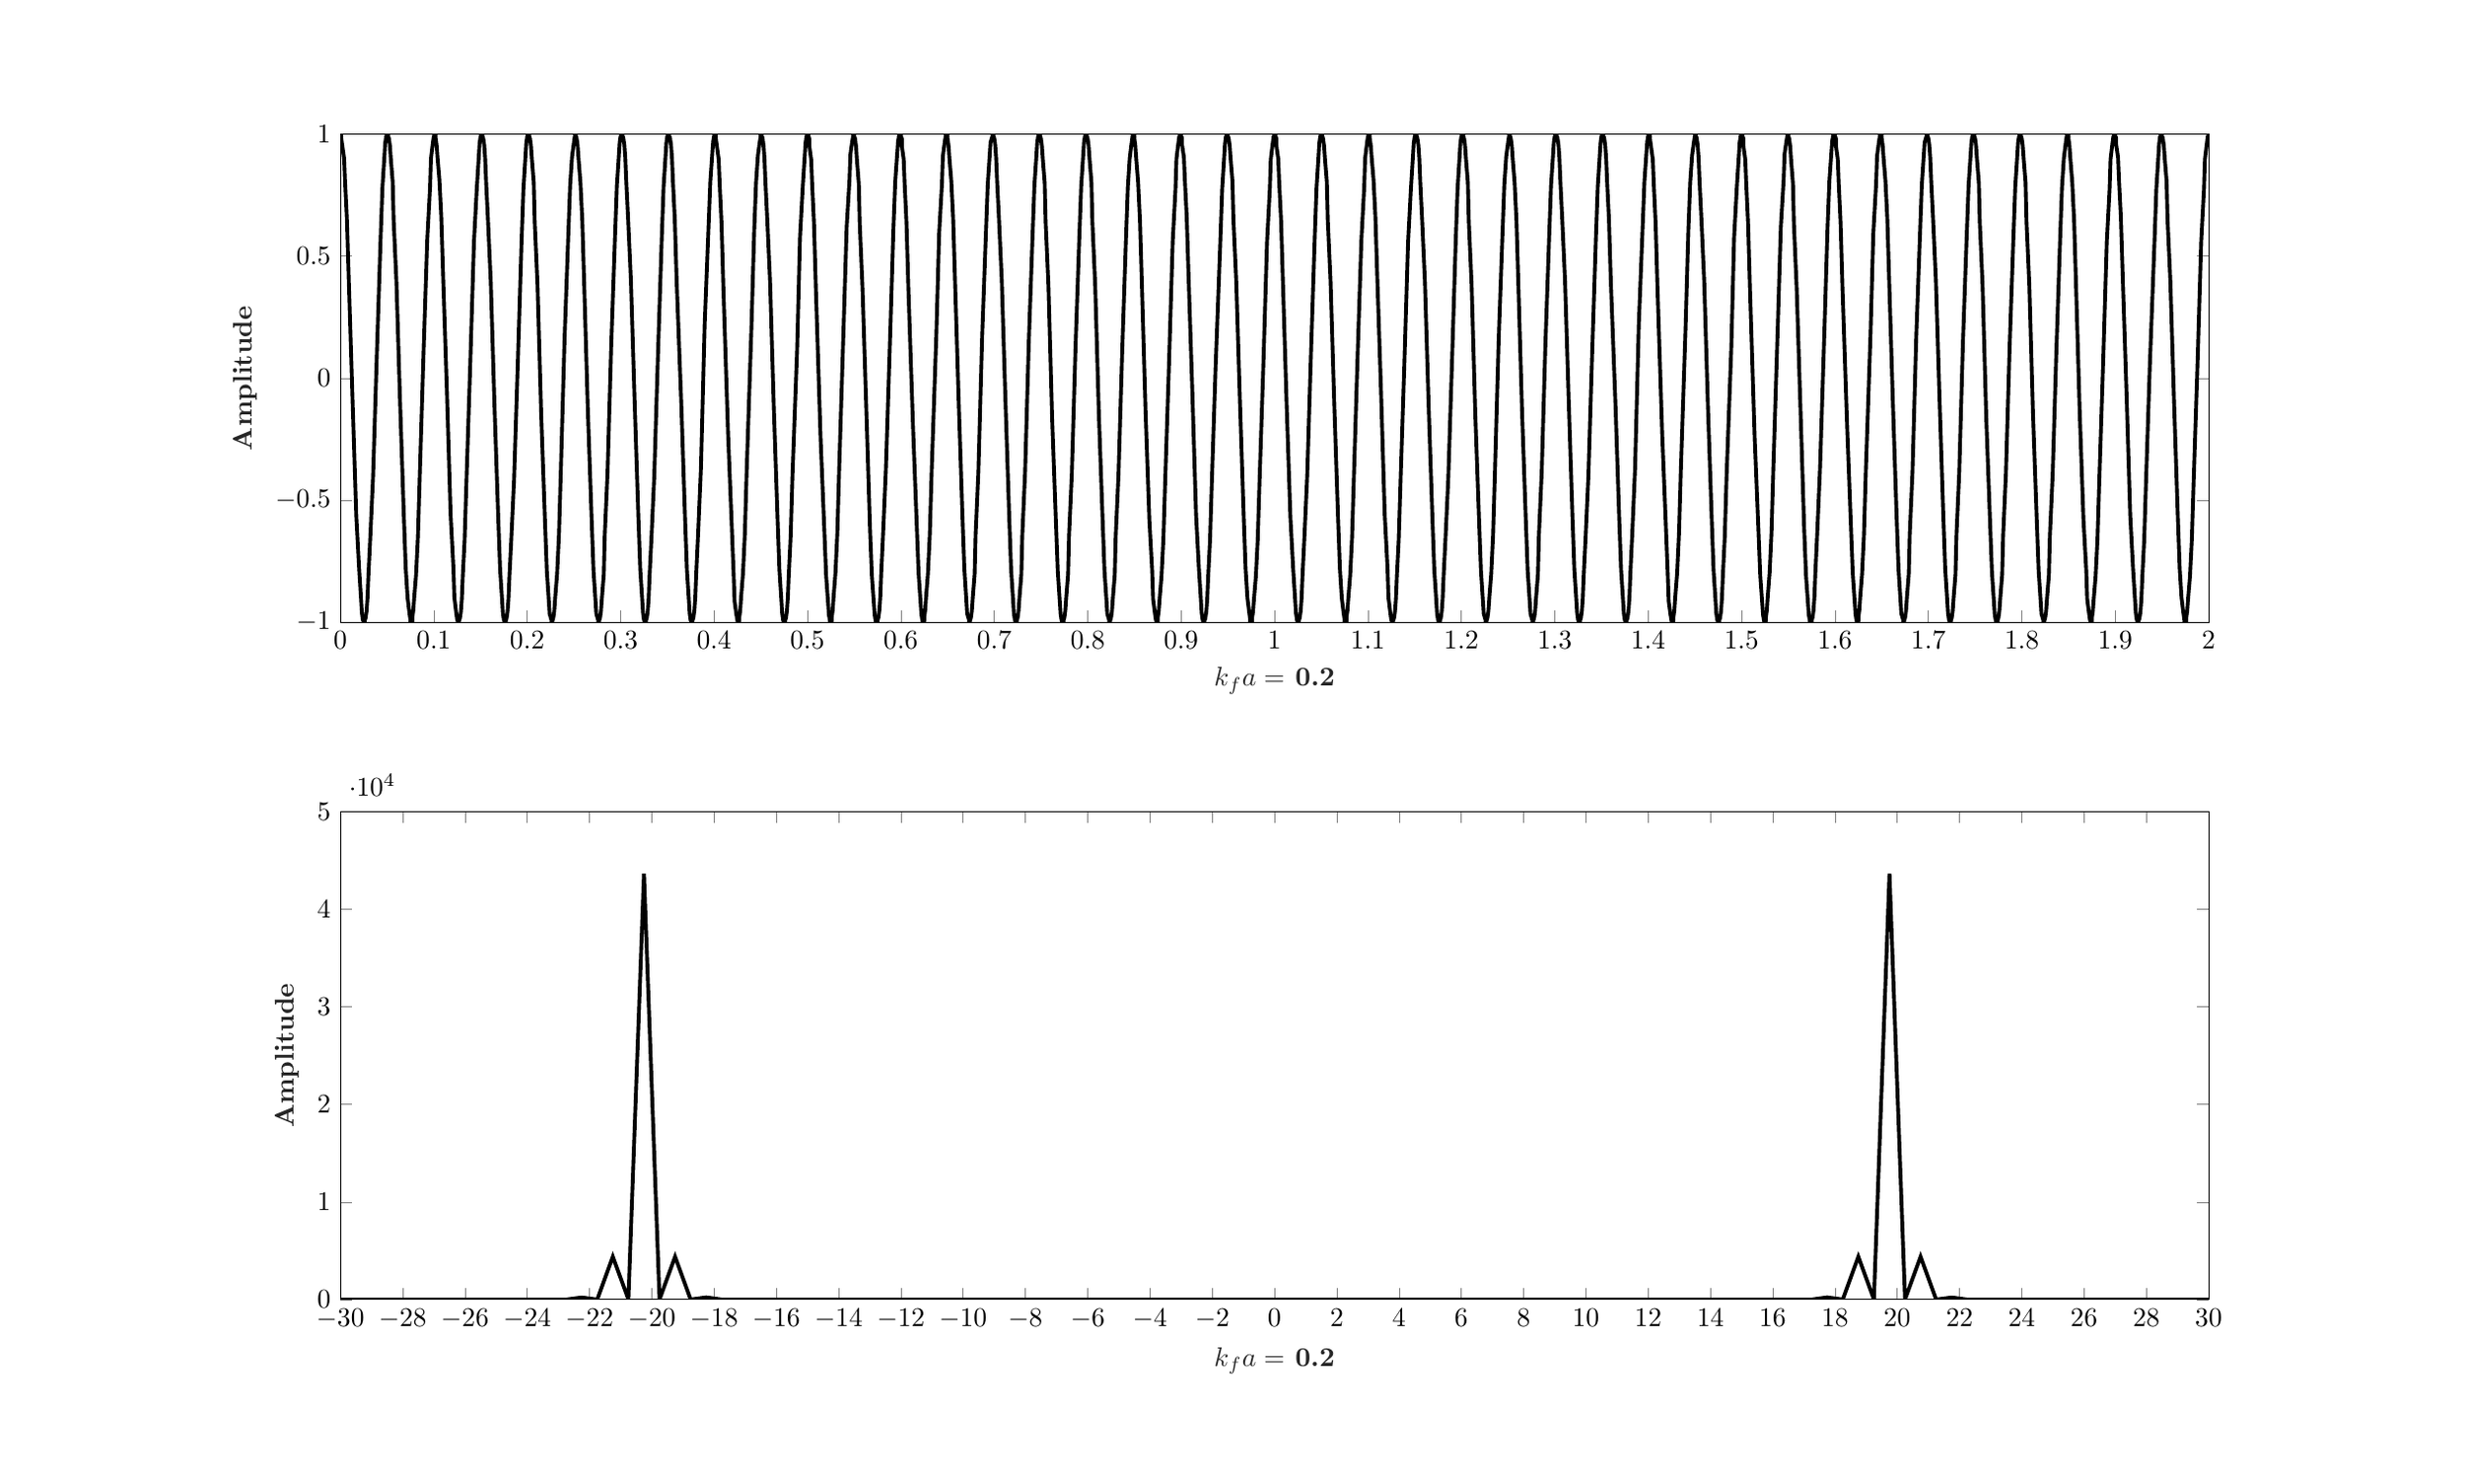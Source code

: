 % This file was created by matlab2tikz.
%
\begin{tikzpicture}

\begin{axis}[%
width=9.58in,
height=2.502in,
at={(1.607in,4.281in)},
scale only axis,
xmin=0,
xmax=2,
xlabel style={font=\bfseries\color{white!15!black}},
xlabel={$k_fa = $ 0.2},
ymin=-1,
ymax=1,
ylabel style={font=\bfseries\color{white!15!black}},
ylabel={Amplitude},
axis background/.style={fill=white}
]
\addplot [color=black, line width=1.4pt, forget plot]
  table[row sep=crcr]{%
0	1\\
0.0	0.999\\
0.001	0.995\\
0.001	0.983\\
0.002	0.956\\
0.004	0.902\\
0.005	0.809\\
0.007	0.654\\
0.009	0.405\\
0.013	-0.085\\
0.017	-0.563\\
0.02	-0.778\\
0.022	-0.899\\
0.023	-0.962\\
0.024	-0.99\\
0.025	-0.999\\
0.025	-1.0\\
0.026	-0.999\\
0.026	-0.995\\
0.027	-0.982\\
0.028	-0.955\\
0.029	-0.902\\
0.03	-0.808\\
0.032	-0.653\\
0.035	-0.401\\
0.039	0.095\\
0.043	0.567\\
0.045	0.781\\
0.047	0.901\\
0.048	0.964\\
0.049	0.991\\
0.05	0.999\\
0.051	1.0\\
0.051	0.999\\
0.051	0.995\\
0.052	0.982\\
0.053	0.954\\
0.054	0.9\\
0.056	0.805\\
0.057	0.649\\
0.06	0.396\\
0.064	-0.109\\
0.068	-0.57\\
0.07	-0.781\\
0.072	-0.901\\
0.074	-0.964\\
0.075	-0.991\\
0.075	-0.999\\
0.076	-1.0\\
0.076	-0.999\\
0.077	-0.995\\
0.077	-0.982\\
0.078	-0.955\\
0.079	-0.902\\
0.081	-0.808\\
0.083	-0.653\\
0.085	-0.4\\
0.089	0.099\\
0.093	0.567\\
0.096	0.781\\
0.097	0.901\\
0.099	0.964\\
0.1	0.991\\
0.101	0.999\\
0.101	1.0\\
0.101	0.999\\
0.102	0.995\\
0.102	0.983\\
0.103	0.957\\
0.104	0.905\\
0.106	0.814\\
0.108	0.663\\
0.11	0.417\\
0.114	-0.05\\
0.118	-0.559\\
0.121	-0.777\\
0.122	-0.899\\
0.124	-0.962\\
0.125	-0.99\\
0.126	-0.999\\
0.126	-1.0\\
0.126	-0.999\\
0.127	-0.995\\
0.128	-0.983\\
0.129	-0.957\\
0.13	-0.905\\
0.131	-0.813\\
0.133	-0.662\\
0.135	-0.416\\
0.139	0.055\\
0.143	0.559\\
0.146	0.776\\
0.148	0.898\\
0.149	0.962\\
0.15	0.99\\
0.151	0.999\\
0.151	1.0\\
0.152	0.999\\
0.152	0.995\\
0.153	0.982\\
0.154	0.955\\
0.155	0.9\\
0.156	0.805\\
0.158	0.649\\
0.161	0.395\\
0.165	-0.115\\
0.169	-0.572\\
0.171	-0.784\\
0.173	-0.902\\
0.174	-0.964\\
0.175	-0.991\\
0.176	-0.999\\
0.176	-1.0\\
0.177	-0.999\\
0.177	-0.995\\
0.178	-0.983\\
0.179	-0.956\\
0.18	-0.904\\
0.181	-0.812\\
0.183	-0.66\\
0.186	-0.413\\
0.19	0.066\\
0.194	0.562\\
0.196	0.778\\
0.198	0.9\\
0.199	0.963\\
0.2	0.991\\
0.201	0.999\\
0.202	1.0\\
0.202	0.999\\
0.202	0.994\\
0.203	0.982\\
0.204	0.953\\
0.205	0.898\\
0.207	0.802\\
0.208	0.643\\
0.211	0.384\\
0.215	-0.154\\
0.219	-0.584\\
0.221	-0.79\\
0.223	-0.906\\
0.224	-0.966\\
0.226	-0.992\\
0.226	-0.999\\
0.227	-1.0\\
0.227	-0.999\\
0.227	-0.994\\
0.228	-0.982\\
0.229	-0.953\\
0.23	-0.898\\
0.232	-0.802\\
0.234	-0.642\\
0.236	-0.382\\
0.24	0.162\\
0.244	0.587\\
0.246	0.793\\
0.248	0.907\\
0.25	0.966\\
0.251	0.992\\
0.251	0.999\\
0.252	1.0\\
0.252	0.999\\
0.252	0.995\\
0.253	0.982\\
0.254	0.954\\
0.255	0.899\\
0.257	0.803\\
0.259	0.646\\
0.261	0.389\\
0.265	-0.139\\
0.269	-0.58\\
0.271	-0.789\\
0.273	-0.905\\
0.274	-0.966\\
0.276	-0.992\\
0.276	-0.999\\
0.277	-1.0\\
0.277	-0.999\\
0.277	-0.995\\
0.278	-0.982\\
0.279	-0.954\\
0.28	-0.9\\
0.282	-0.804\\
0.283	-0.646\\
0.286	-0.389\\
0.29	0.14\\
0.294	0.579\\
0.296	0.789\\
0.298	0.905\\
0.299	0.966\\
0.3	0.992\\
0.301	0.999\\
0.302	1.0\\
0.302	0.999\\
0.302	0.995\\
0.303	0.983\\
0.304	0.956\\
0.305	0.903\\
0.306	0.81\\
0.308	0.655\\
0.311	0.403\\
0.315	-0.095\\
0.319	-0.568\\
0.321	-0.783\\
0.323	-0.902\\
0.324	-0.964\\
0.325	-0.991\\
0.326	-0.999\\
0.326	-1.0\\
0.327	-0.999\\
0.327	-0.995\\
0.328	-0.983\\
0.329	-0.956\\
0.33	-0.903\\
0.331	-0.809\\
0.333	-0.655\\
0.336	-0.402\\
0.34	0.099\\
0.344	0.57\\
0.346	0.784\\
0.348	0.904\\
0.349	0.965\\
0.35	0.992\\
0.351	0.999\\
0.351	1.0\\
0.352	0.999\\
0.352	0.995\\
0.353	0.983\\
0.354	0.955\\
0.355	0.902\\
0.356	0.808\\
0.358	0.653\\
0.36	0.399\\
0.365	-0.108\\
0.369	-0.573\\
0.371	-0.785\\
0.373	-0.904\\
0.374	-0.966\\
0.375	-0.992\\
0.376	-0.999\\
0.376	-1.0\\
0.376	-0.999\\
0.377	-0.994\\
0.378	-0.981\\
0.379	-0.952\\
0.38	-0.896\\
0.381	-0.798\\
0.383	-0.636\\
0.386	-0.37\\
0.39	0.222\\
0.394	0.609\\
0.396	0.805\\
0.398	0.915\\
0.399	0.97\\
0.4	0.993\\
0.401	1.0\\
0.401	1.0\\
0.401	0.999\\
0.402	0.994\\
0.402	0.981\\
0.403	0.952\\
0.405	0.896\\
0.406	0.798\\
0.408	0.635\\
0.41	0.369\\
0.415	-0.226\\
0.419	-0.61\\
0.421	-0.806\\
0.422	-0.915\\
0.424	-0.971\\
0.425	-0.994\\
0.426	-1.0\\
0.426	-1.0\\
0.426	-0.999\\
0.427	-0.994\\
0.427	-0.982\\
0.428	-0.953\\
0.429	-0.897\\
0.431	-0.8\\
0.433	-0.637\\
0.435	-0.374\\
0.44	0.202\\
0.443	0.602\\
0.445	0.802\\
0.447	0.913\\
0.449	0.969\\
0.45	0.993\\
0.45	1.0\\
0.45	1.0\\
0.451	0.999\\
0.451	0.995\\
0.452	0.983\\
0.453	0.955\\
0.454	0.902\\
0.455	0.807\\
0.457	0.651\\
0.46	0.396\\
0.464	-0.119\\
0.468	-0.574\\
0.47	-0.786\\
0.472	-0.904\\
0.473	-0.966\\
0.474	-0.992\\
0.475	-0.999\\
0.475	-1.0\\
0.476	-0.999\\
0.476	-0.995\\
0.477	-0.983\\
0.478	-0.955\\
0.479	-0.901\\
0.48	-0.807\\
0.482	-0.651\\
0.484	-0.395\\
0.489	0.123\\
0.492	0.575\\
0.495	0.787\\
0.497	0.905\\
0.498	0.966\\
0.499	0.992\\
0.5	0.999\\
0.5	1.0\\
0.5	0.999\\
0.501	0.994\\
0.502	0.981\\
0.502	0.952\\
0.504	0.896\\
0.505	0.798\\
0.507	0.634\\
0.509	0.368\\
0.514	-0.24\\
0.518	-0.617\\
0.52	-0.81\\
0.522	-0.917\\
0.523	-0.971\\
0.524	-0.994\\
0.525	-1.0\\
0.525	-1.0\\
0.525	-0.999\\
0.526	-0.994\\
0.526	-0.981\\
0.527	-0.952\\
0.528	-0.895\\
0.53	-0.797\\
0.532	-0.634\\
0.534	-0.367\\
0.539	0.246\\
0.542	0.62\\
0.545	0.812\\
0.546	0.918\\
0.548	0.972\\
0.549	0.994\\
0.549	1.0\\
0.55	1.0\\
0.55	0.999\\
0.55	0.994\\
0.551	0.981\\
0.552	0.952\\
0.553	0.895\\
0.555	0.797\\
0.556	0.634\\
0.559	0.367\\
0.564	-0.243\\
0.567	-0.617\\
0.569	-0.81\\
0.571	-0.917\\
0.572	-0.971\\
0.573	-0.994\\
0.574	-1.0\\
0.574	-1.0\\
0.575	-0.999\\
0.575	-0.994\\
0.576	-0.981\\
0.577	-0.952\\
0.578	-0.896\\
0.579	-0.798\\
0.581	-0.635\\
0.584	-0.369\\
0.589	0.232\\
0.592	0.613\\
0.594	0.808\\
0.596	0.917\\
0.597	0.971\\
0.598	0.994\\
0.599	1.0\\
0.599	1.0\\
0.599	0.999\\
0.6	0.994\\
0.601	0.982\\
0.601	0.953\\
0.603	0.898\\
0.604	0.8\\
0.606	0.638\\
0.608	0.375\\
0.613	-0.197\\
0.617	-0.6\\
0.619	-0.8\\
0.621	-0.912\\
0.622	-0.969\\
0.623	-0.993\\
0.624	-1.0\\
0.624	-1.0\\
0.624	-0.999\\
0.625	-0.994\\
0.625	-0.982\\
0.626	-0.953\\
0.627	-0.898\\
0.629	-0.801\\
0.631	-0.641\\
0.633	-0.38\\
0.638	0.178\\
0.641	0.593\\
0.644	0.796\\
0.645	0.91\\
0.647	0.968\\
0.648	0.993\\
0.648	1.0\\
0.649	1.0\\
0.649	0.999\\
0.65	0.995\\
0.65	0.983\\
0.651	0.956\\
0.652	0.902\\
0.654	0.809\\
0.656	0.654\\
0.658	0.4\\
0.662	-0.104\\
0.666	-0.571\\
0.668	-0.783\\
0.67	-0.903\\
0.671	-0.965\\
0.673	-0.991\\
0.673	-0.999\\
0.674	-1.0\\
0.674	-0.999\\
0.674	-0.994\\
0.675	-0.982\\
0.676	-0.954\\
0.677	-0.899\\
0.679	-0.802\\
0.68	-0.643\\
0.683	-0.382\\
0.687	0.168\\
0.691	0.588\\
0.693	0.794\\
0.695	0.909\\
0.696	0.967\\
0.698	0.992\\
0.698	0.999\\
0.699	1.0\\
0.699	0.999\\
0.699	0.995\\
0.7	0.983\\
0.701	0.956\\
0.702	0.903\\
0.703	0.81\\
0.705	0.655\\
0.708	0.403\\
0.712	-0.096\\
0.716	-0.569\\
0.718	-0.783\\
0.72	-0.902\\
0.721	-0.964\\
0.722	-0.991\\
0.723	-0.999\\
0.723	-1.0\\
0.724	-0.999\\
0.724	-0.995\\
0.725	-0.982\\
0.726	-0.954\\
0.727	-0.899\\
0.729	-0.803\\
0.73	-0.645\\
0.733	-0.386\\
0.737	0.151\\
0.741	0.583\\
0.743	0.79\\
0.745	0.905\\
0.746	0.966\\
0.747	0.992\\
0.748	0.999\\
0.748	1.0\\
0.749	0.999\\
0.749	0.994\\
0.75	0.982\\
0.751	0.953\\
0.752	0.898\\
0.754	0.801\\
0.755	0.641\\
0.758	0.381\\
0.762	-0.169\\
0.766	-0.588\\
0.768	-0.793\\
0.77	-0.908\\
0.771	-0.967\\
0.772	-0.992\\
0.773	-0.999\\
0.773	-1.0\\
0.774	-0.999\\
0.774	-0.994\\
0.775	-0.982\\
0.776	-0.954\\
0.777	-0.9\\
0.779	-0.804\\
0.78	-0.647\\
0.783	-0.391\\
0.787	0.132\\
0.791	0.575\\
0.793	0.785\\
0.795	0.903\\
0.796	0.965\\
0.797	0.991\\
0.798	0.999\\
0.799	1.0\\
0.799	0.999\\
0.799	0.994\\
0.8	0.982\\
0.801	0.953\\
0.802	0.899\\
0.804	0.803\\
0.805	0.643\\
0.808	0.385\\
0.812	-0.152\\
0.816	-0.582\\
0.818	-0.79\\
0.82	-0.905\\
0.821	-0.966\\
0.823	-0.992\\
0.823	-0.999\\
0.824	-1.0\\
0.824	-0.999\\
0.824	-0.995\\
0.825	-0.982\\
0.826	-0.955\\
0.827	-0.901\\
0.829	-0.806\\
0.83	-0.65\\
0.833	-0.396\\
0.837	0.114\\
0.841	0.571\\
0.843	0.783\\
0.845	0.902\\
0.847	0.964\\
0.848	0.991\\
0.848	0.999\\
0.849	1.0\\
0.849	0.999\\
0.85	0.994\\
0.85	0.982\\
0.851	0.953\\
0.852	0.899\\
0.854	0.803\\
0.856	0.645\\
0.858	0.387\\
0.862	-0.142\\
0.866	-0.58\\
0.869	-0.788\\
0.87	-0.905\\
0.872	-0.965\\
0.873	-0.991\\
0.874	-0.999\\
0.874	-1.0\\
0.874	-0.999\\
0.875	-0.995\\
0.875	-0.983\\
0.876	-0.957\\
0.877	-0.905\\
0.879	-0.813\\
0.881	-0.662\\
0.883	-0.416\\
0.887	0.054\\
0.891	0.56\\
0.894	0.776\\
0.895	0.898\\
0.897	0.962\\
0.898	0.99\\
0.899	0.999\\
0.899	1.0\\
0.899	0.999\\
0.9	0.995\\
0.901	0.983\\
0.901	0.957\\
0.903	0.905\\
0.904	0.814\\
0.906	0.662\\
0.908	0.417\\
0.912	-0.053\\
0.916	-0.558\\
0.919	-0.777\\
0.921	-0.898\\
0.922	-0.962\\
0.923	-0.99\\
0.924	-0.999\\
0.924	-1.0\\
0.925	-0.999\\
0.925	-0.995\\
0.926	-0.983\\
0.927	-0.957\\
0.928	-0.905\\
0.929	-0.814\\
0.931	-0.663\\
0.933	-0.418\\
0.937	0.049\\
0.942	0.557\\
0.944	0.775\\
0.946	0.897\\
0.947	0.961\\
0.948	0.99\\
0.949	0.999\\
0.95	1.0\\
0.95	0.999\\
0.95	0.995\\
0.951	0.982\\
0.952	0.955\\
0.953	0.901\\
0.955	0.807\\
0.956	0.652\\
0.959	0.4\\
0.963	-0.099\\
0.967	-0.566\\
0.969	-0.78\\
0.971	-0.901\\
0.973	-0.963\\
0.974	-0.991\\
0.974	-0.999\\
0.975	-1.0\\
0.975	-0.999\\
0.976	-0.995\\
0.976	-0.983\\
0.977	-0.957\\
0.978	-0.905\\
0.98	-0.814\\
0.982	-0.664\\
0.984	-0.419\\
0.988	0.047\\
0.992	0.558\\
0.995	0.776\\
0.996	0.897\\
0.998	0.961\\
0.999	0.99\\
1.0	0.999\\
1.0	1.0\\
1.0	0.999\\
1.001	0.995\\
1.002	0.982\\
1.002	0.954\\
1.004	0.9\\
1.005	0.805\\
1.007	0.65\\
1.009	0.397\\
1.013	-0.108\\
1.017	-0.568\\
1.02	-0.782\\
1.022	-0.902\\
1.023	-0.964\\
1.024	-0.991\\
1.025	-0.999\\
1.025	-1.0\\
1.026	-0.999\\
1.026	-0.995\\
1.027	-0.982\\
1.028	-0.955\\
1.029	-0.902\\
1.03	-0.808\\
1.032	-0.653\\
1.035	-0.401\\
1.039	0.095\\
1.043	0.567\\
1.045	0.781\\
1.047	0.901\\
1.048	0.964\\
1.049	0.991\\
1.05	0.999\\
1.051	1.0\\
1.051	0.999\\
1.051	0.995\\
1.052	0.982\\
1.053	0.954\\
1.054	0.9\\
1.056	0.805\\
1.057	0.649\\
1.06	0.396\\
1.064	-0.109\\
1.068	-0.57\\
1.07	-0.781\\
1.072	-0.901\\
1.074	-0.964\\
1.075	-0.991\\
1.075	-0.999\\
1.076	-1.0\\
1.076	-0.999\\
1.077	-0.995\\
1.077	-0.982\\
1.078	-0.955\\
1.079	-0.902\\
1.081	-0.808\\
1.083	-0.653\\
1.085	-0.4\\
1.089	0.099\\
1.093	0.567\\
1.096	0.781\\
1.097	0.901\\
1.099	0.964\\
1.1	0.991\\
1.101	0.999\\
1.101	1.0\\
1.101	0.999\\
1.102	0.995\\
1.102	0.983\\
1.103	0.957\\
1.104	0.905\\
1.106	0.814\\
1.108	0.663\\
1.11	0.417\\
1.114	-0.05\\
1.118	-0.559\\
1.121	-0.777\\
1.122	-0.899\\
1.124	-0.962\\
1.125	-0.99\\
1.126	-0.999\\
1.126	-1.0\\
1.126	-0.999\\
1.127	-0.995\\
1.128	-0.983\\
1.129	-0.957\\
1.13	-0.905\\
1.131	-0.813\\
1.133	-0.662\\
1.135	-0.416\\
1.139	0.055\\
1.143	0.559\\
1.146	0.776\\
1.148	0.898\\
1.149	0.962\\
1.15	0.99\\
1.151	0.999\\
1.151	1.0\\
1.152	0.999\\
1.152	0.995\\
1.153	0.982\\
1.154	0.955\\
1.155	0.9\\
1.156	0.805\\
1.158	0.649\\
1.161	0.395\\
1.165	-0.115\\
1.169	-0.572\\
1.171	-0.784\\
1.173	-0.902\\
1.174	-0.964\\
1.175	-0.991\\
1.176	-0.999\\
1.176	-1.0\\
1.177	-0.999\\
1.177	-0.995\\
1.178	-0.983\\
1.179	-0.956\\
1.18	-0.904\\
1.181	-0.812\\
1.183	-0.66\\
1.186	-0.413\\
1.19	0.066\\
1.194	0.562\\
1.196	0.778\\
1.198	0.9\\
1.199	0.963\\
1.2	0.991\\
1.201	0.999\\
1.202	1.0\\
1.202	0.999\\
1.202	0.994\\
1.203	0.982\\
1.204	0.953\\
1.205	0.898\\
1.207	0.802\\
1.208	0.643\\
1.211	0.384\\
1.215	-0.154\\
1.219	-0.584\\
1.221	-0.79\\
1.223	-0.906\\
1.224	-0.966\\
1.226	-0.992\\
1.226	-0.999\\
1.227	-1.0\\
1.227	-0.999\\
1.227	-0.994\\
1.228	-0.982\\
1.229	-0.953\\
1.23	-0.898\\
1.232	-0.802\\
1.234	-0.642\\
1.236	-0.382\\
1.24	0.162\\
1.244	0.587\\
1.246	0.793\\
1.248	0.907\\
1.25	0.966\\
1.251	0.992\\
1.251	0.999\\
1.252	1.0\\
1.252	0.999\\
1.252	0.995\\
1.253	0.982\\
1.254	0.954\\
1.255	0.899\\
1.257	0.803\\
1.259	0.646\\
1.261	0.389\\
1.265	-0.139\\
1.269	-0.58\\
1.271	-0.789\\
1.273	-0.905\\
1.274	-0.966\\
1.276	-0.992\\
1.276	-0.999\\
1.277	-1.0\\
1.277	-0.999\\
1.277	-0.995\\
1.278	-0.982\\
1.279	-0.954\\
1.28	-0.9\\
1.282	-0.804\\
1.283	-0.646\\
1.286	-0.389\\
1.29	0.14\\
1.294	0.579\\
1.296	0.789\\
1.298	0.905\\
1.299	0.966\\
1.3	0.992\\
1.301	0.999\\
1.302	1.0\\
1.302	0.999\\
1.302	0.995\\
1.303	0.983\\
1.304	0.956\\
1.305	0.903\\
1.306	0.81\\
1.308	0.655\\
1.311	0.403\\
1.315	-0.095\\
1.319	-0.568\\
1.321	-0.783\\
1.323	-0.902\\
1.324	-0.964\\
1.325	-0.991\\
1.326	-0.999\\
1.326	-1.0\\
1.327	-0.999\\
1.327	-0.995\\
1.328	-0.983\\
1.329	-0.956\\
1.33	-0.903\\
1.331	-0.809\\
1.333	-0.655\\
1.336	-0.402\\
1.34	0.099\\
1.344	0.57\\
1.346	0.784\\
1.348	0.904\\
1.349	0.965\\
1.35	0.992\\
1.351	0.999\\
1.351	1.0\\
1.352	0.999\\
1.352	0.995\\
1.353	0.983\\
1.354	0.955\\
1.355	0.902\\
1.356	0.808\\
1.358	0.653\\
1.36	0.399\\
1.365	-0.108\\
1.369	-0.573\\
1.371	-0.785\\
1.373	-0.904\\
1.374	-0.966\\
1.375	-0.992\\
1.376	-0.999\\
1.376	-1.0\\
1.376	-0.999\\
1.377	-0.994\\
1.378	-0.981\\
1.379	-0.952\\
1.38	-0.896\\
1.381	-0.798\\
1.383	-0.636\\
1.386	-0.37\\
1.39	0.222\\
1.394	0.609\\
1.396	0.805\\
1.398	0.915\\
1.399	0.97\\
1.4	0.993\\
1.401	1.0\\
1.401	1.0\\
1.401	0.999\\
1.402	0.994\\
1.402	0.981\\
1.403	0.952\\
1.405	0.896\\
1.406	0.798\\
1.408	0.635\\
1.41	0.369\\
1.415	-0.226\\
1.419	-0.61\\
1.421	-0.806\\
1.422	-0.915\\
1.424	-0.971\\
1.425	-0.994\\
1.426	-1.0\\
1.426	-1.0\\
1.426	-0.999\\
1.427	-0.994\\
1.427	-0.982\\
1.428	-0.953\\
1.429	-0.897\\
1.431	-0.8\\
1.433	-0.637\\
1.435	-0.374\\
1.44	0.202\\
1.443	0.602\\
1.445	0.802\\
1.447	0.913\\
1.449	0.969\\
1.45	0.993\\
1.45	1.0\\
1.45	1.0\\
1.451	0.999\\
1.451	0.995\\
1.452	0.983\\
1.453	0.955\\
1.454	0.902\\
1.455	0.807\\
1.457	0.651\\
1.46	0.396\\
1.464	-0.119\\
1.468	-0.574\\
1.47	-0.786\\
1.472	-0.904\\
1.473	-0.966\\
1.474	-0.992\\
1.475	-0.999\\
1.475	-1.0\\
1.476	-0.999\\
1.476	-0.995\\
1.477	-0.983\\
1.478	-0.955\\
1.479	-0.901\\
1.48	-0.807\\
1.482	-0.651\\
1.484	-0.395\\
1.489	0.123\\
1.492	0.575\\
1.495	0.787\\
1.497	0.905\\
1.498	0.966\\
1.499	0.992\\
1.5	0.999\\
1.5	1.0\\
1.5	0.999\\
1.501	0.994\\
1.502	0.981\\
1.502	0.952\\
1.504	0.896\\
1.505	0.798\\
1.507	0.634\\
1.509	0.368\\
1.514	-0.24\\
1.518	-0.617\\
1.52	-0.81\\
1.522	-0.917\\
1.523	-0.971\\
1.524	-0.994\\
1.525	-1.0\\
1.525	-1.0\\
1.525	-0.999\\
1.526	-0.994\\
1.526	-0.981\\
1.527	-0.952\\
1.528	-0.895\\
1.53	-0.797\\
1.532	-0.634\\
1.534	-0.367\\
1.539	0.246\\
1.542	0.62\\
1.545	0.812\\
1.546	0.918\\
1.548	0.972\\
1.549	0.994\\
1.549	1.0\\
1.55	1.0\\
1.55	0.999\\
1.55	0.994\\
1.551	0.981\\
1.552	0.952\\
1.553	0.895\\
1.555	0.797\\
1.556	0.634\\
1.559	0.367\\
1.564	-0.243\\
1.567	-0.617\\
1.569	-0.81\\
1.571	-0.917\\
1.572	-0.971\\
1.573	-0.994\\
1.574	-1.0\\
1.574	-1.0\\
1.575	-0.999\\
1.575	-0.994\\
1.576	-0.981\\
1.577	-0.952\\
1.578	-0.896\\
1.579	-0.798\\
1.581	-0.635\\
1.584	-0.369\\
1.589	0.232\\
1.592	0.613\\
1.594	0.808\\
1.596	0.917\\
1.597	0.971\\
1.598	0.994\\
1.599	1.0\\
1.599	1.0\\
1.599	0.999\\
1.6	0.994\\
1.601	0.982\\
1.601	0.953\\
1.603	0.898\\
1.604	0.8\\
1.606	0.638\\
1.608	0.375\\
1.613	-0.197\\
1.617	-0.6\\
1.619	-0.8\\
1.621	-0.912\\
1.622	-0.969\\
1.623	-0.993\\
1.624	-1.0\\
1.624	-1.0\\
1.624	-0.999\\
1.625	-0.994\\
1.625	-0.982\\
1.626	-0.953\\
1.627	-0.898\\
1.629	-0.801\\
1.631	-0.641\\
1.633	-0.38\\
1.638	0.178\\
1.641	0.593\\
1.644	0.796\\
1.645	0.91\\
1.647	0.968\\
1.648	0.993\\
1.648	1.0\\
1.649	1.0\\
1.649	0.999\\
1.65	0.995\\
1.65	0.983\\
1.651	0.956\\
1.652	0.902\\
1.654	0.809\\
1.656	0.654\\
1.658	0.4\\
1.662	-0.104\\
1.666	-0.571\\
1.668	-0.783\\
1.67	-0.903\\
1.671	-0.965\\
1.673	-0.991\\
1.673	-0.999\\
1.674	-1.0\\
1.674	-0.999\\
1.674	-0.994\\
1.675	-0.982\\
1.676	-0.954\\
1.677	-0.899\\
1.679	-0.802\\
1.68	-0.643\\
1.683	-0.382\\
1.687	0.168\\
1.691	0.588\\
1.693	0.794\\
1.695	0.909\\
1.696	0.967\\
1.698	0.992\\
1.698	0.999\\
1.699	1.0\\
1.699	0.999\\
1.699	0.995\\
1.7	0.983\\
1.701	0.956\\
1.702	0.903\\
1.703	0.81\\
1.705	0.655\\
1.708	0.403\\
1.712	-0.096\\
1.716	-0.569\\
1.718	-0.783\\
1.72	-0.902\\
1.721	-0.964\\
1.722	-0.991\\
1.723	-0.999\\
1.723	-1.0\\
1.724	-0.999\\
1.724	-0.995\\
1.725	-0.982\\
1.726	-0.954\\
1.727	-0.899\\
1.729	-0.803\\
1.73	-0.645\\
1.733	-0.386\\
1.737	0.151\\
1.741	0.583\\
1.743	0.79\\
1.745	0.905\\
1.746	0.966\\
1.747	0.992\\
1.748	0.999\\
1.748	1.0\\
1.749	0.999\\
1.749	0.994\\
1.75	0.982\\
1.751	0.953\\
1.752	0.898\\
1.754	0.801\\
1.755	0.641\\
1.758	0.381\\
1.762	-0.169\\
1.766	-0.588\\
1.768	-0.793\\
1.77	-0.908\\
1.771	-0.967\\
1.772	-0.992\\
1.773	-0.999\\
1.773	-1.0\\
1.774	-0.999\\
1.774	-0.994\\
1.775	-0.982\\
1.776	-0.954\\
1.777	-0.9\\
1.779	-0.804\\
1.78	-0.647\\
1.783	-0.391\\
1.787	0.132\\
1.791	0.575\\
1.793	0.785\\
1.795	0.903\\
1.796	0.965\\
1.797	0.991\\
1.798	0.999\\
1.799	1.0\\
1.799	0.999\\
1.799	0.994\\
1.8	0.982\\
1.801	0.953\\
1.802	0.899\\
1.804	0.803\\
1.805	0.643\\
1.808	0.385\\
1.812	-0.152\\
1.816	-0.582\\
1.818	-0.79\\
1.82	-0.905\\
1.821	-0.966\\
1.823	-0.992\\
1.823	-0.999\\
1.824	-1.0\\
1.824	-0.999\\
1.824	-0.995\\
1.825	-0.982\\
1.826	-0.955\\
1.827	-0.901\\
1.829	-0.806\\
1.83	-0.65\\
1.833	-0.396\\
1.837	0.114\\
1.841	0.571\\
1.843	0.783\\
1.845	0.902\\
1.847	0.964\\
1.848	0.991\\
1.848	0.999\\
1.849	1.0\\
1.849	0.999\\
1.85	0.994\\
1.85	0.982\\
1.851	0.953\\
1.852	0.899\\
1.854	0.803\\
1.856	0.645\\
1.858	0.387\\
1.862	-0.142\\
1.866	-0.58\\
1.869	-0.788\\
1.87	-0.905\\
1.872	-0.965\\
1.873	-0.991\\
1.874	-0.999\\
1.874	-1.0\\
1.874	-0.999\\
1.875	-0.995\\
1.875	-0.983\\
1.876	-0.957\\
1.877	-0.905\\
1.879	-0.813\\
1.881	-0.662\\
1.883	-0.416\\
1.887	0.054\\
1.891	0.56\\
1.894	0.776\\
1.895	0.898\\
1.897	0.962\\
1.898	0.99\\
1.899	0.999\\
1.899	1.0\\
1.899	0.999\\
1.9	0.995\\
1.901	0.983\\
1.901	0.957\\
1.903	0.905\\
1.904	0.814\\
1.906	0.662\\
1.908	0.417\\
1.912	-0.053\\
1.916	-0.558\\
1.919	-0.777\\
1.921	-0.898\\
1.922	-0.962\\
1.923	-0.99\\
1.924	-0.999\\
1.924	-1.0\\
1.925	-0.999\\
1.925	-0.995\\
1.926	-0.983\\
1.927	-0.957\\
1.928	-0.905\\
1.929	-0.814\\
1.931	-0.663\\
1.933	-0.418\\
1.937	0.049\\
1.942	0.557\\
1.944	0.775\\
1.946	0.897\\
1.947	0.961\\
1.948	0.99\\
1.949	0.999\\
1.95	1.0\\
1.95	0.999\\
1.95	0.995\\
1.951	0.982\\
1.952	0.955\\
1.953	0.901\\
1.955	0.807\\
1.956	0.652\\
1.959	0.4\\
1.963	-0.099\\
1.967	-0.566\\
1.969	-0.78\\
1.971	-0.901\\
1.973	-0.963\\
1.974	-0.991\\
1.974	-0.999\\
1.975	-1.0\\
1.975	-0.999\\
1.976	-0.995\\
1.976	-0.983\\
1.977	-0.957\\
1.978	-0.905\\
1.98	-0.814\\
1.982	-0.664\\
1.984	-0.419\\
1.988	0.047\\
1.992	0.558\\
1.995	0.776\\
1.996	0.897\\
1.998	0.961\\
1.999	0.99\\
2.0	0.999\\
2	1\\
};
\end{axis}

\begin{axis}[%
width=9.58in,
height=2.502in,
at={(1.607in,0.807in)},
scale only axis,
xmin=-30,
xmax=30,
xlabel style={font=\bfseries\color{white!15!black}},
xlabel={$k_fa = $ 0.2},
ymin=0,
ymax=50000,
ylabel style={font=\bfseries\color{white!15!black}},
ylabel={Amplitude},
axis background/.style={fill=white}
]
\addplot [color=black, line width=1.4pt, forget plot]
  table[row sep=crcr]{%
-30.25	0.772\\
-29.25	0.873\\
-28.25	1.0\\
-27.75	1.076\\
-27.25	1.163\\
-26.75	1.263\\
-26.25	1.379\\
-25.75	1.516\\
-25.25	1.683\\
-24.75	1.878\\
-24.25	1.94\\
-23.75	2.433\\
-23.25	10.179\\
-22.75	3.424\\
-22.25	215.771\\
-21.75	4.554\\
-21.25	4398.129\\
-20.75	22.265\\
-20.25	43658.844\\
-19.75	17.447\\
-19.25	4397.638\\
-18.75	8.254\\
-18.25	225.589\\
-17.75	4.655\\
-17.25	11.167\\
-16.75	3.289\\
-16.25	3.074\\
-15.75	2.588\\
-15.25	2.354\\
-14.75	2.158\\
-14.25	2.001\\
-13.75	1.87\\
-13.25	1.758\\
-12.75	1.663\\
-12.25	1.581\\
-11.75	1.509\\
-10.75	1.391\\
-9.75	1.299\\
-8.75	1.226\\
-7.75	1.168\\
-6.25	1.101\\
-4.75	1.054\\
-3.25	1.023\\
-1.75	1.006\\
0.25	1.001\\
2.25	1.016\\
3.75	1.043\\
5.25	1.084\\
6.75	1.143\\
7.75	1.195\\
8.75	1.26\\
9.75	1.343\\
10.75	1.447\\
11.25	1.509\\
11.75	1.581\\
12.25	1.663\\
12.75	1.758\\
13.25	1.87\\
13.75	2.001\\
14.25	2.158\\
14.75	2.354\\
15.25	2.588\\
15.75	3.074\\
16.25	3.289\\
16.75	11.167\\
17.25	4.655\\
17.75	225.589\\
18.25	8.254\\
18.75	4397.638\\
19.25	17.447\\
19.75	43658.844\\
20.25	22.265\\
20.75	4398.129\\
21.25	4.554\\
21.75	215.771\\
22.25	3.424\\
22.75	10.179\\
23.25	2.433\\
23.75	1.94\\
24.25	1.878\\
24.75	1.683\\
25.25	1.516\\
25.75	1.379\\
26.25	1.263\\
26.75	1.163\\
27.25	1.076\\
27.75	1.0\\
28.75	0.873\\
29.75	0.772\\
30.25	0.728\\
};
\end{axis}

\begin{axis}[%
width=12.361in,
height=7.333in,
at={(0in,0in)},
scale only axis,
xmin=0,
xmax=1,
ymin=0,
ymax=1,
axis line style={draw=none},
ticks=none,
axis x line*=bottom,
axis y line*=left
]
\end{axis}
\end{tikzpicture}%